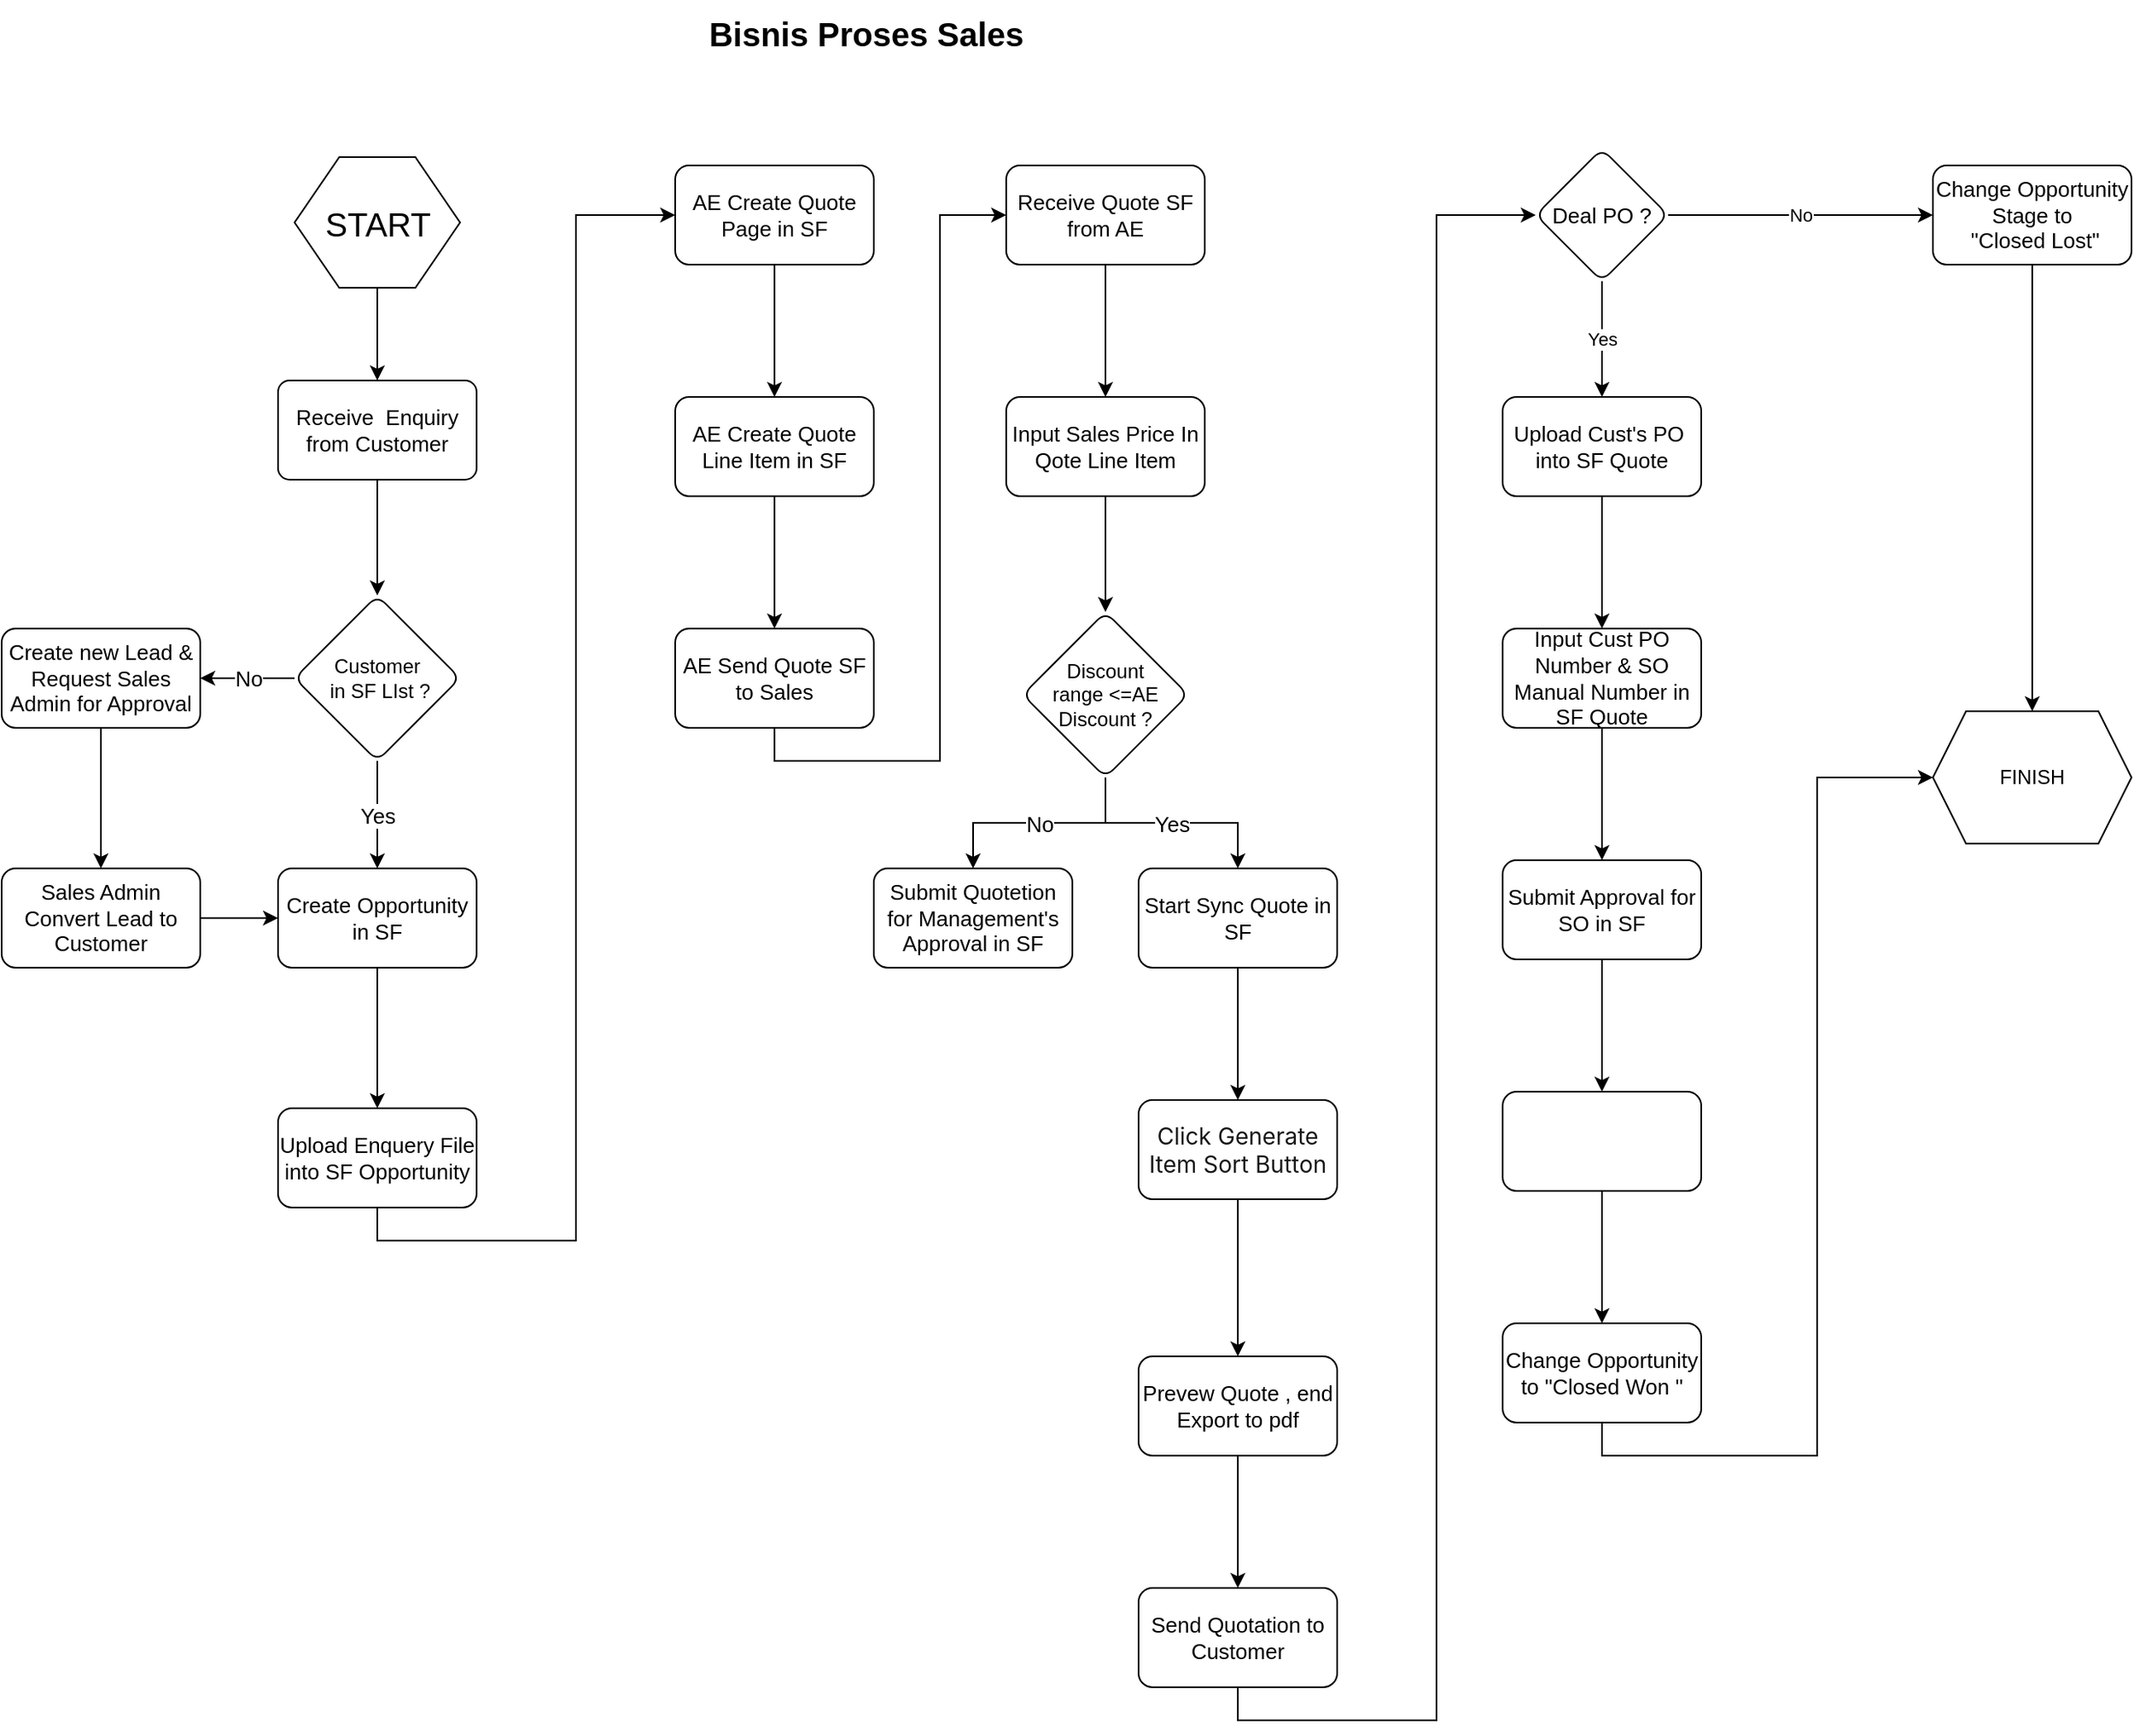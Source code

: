 <mxfile version="20.5.1" type="github">
  <diagram id="C5RBs43oDa-KdzZeNtuy" name="Page-1">
    <mxGraphModel dx="868" dy="442" grid="1" gridSize="5" guides="1" tooltips="1" connect="1" arrows="1" fold="1" page="1" pageScale="1" pageWidth="1169" pageHeight="827" math="0" shadow="0">
      <root>
        <mxCell id="WIyWlLk6GJQsqaUBKTNV-0" />
        <mxCell id="WIyWlLk6GJQsqaUBKTNV-1" parent="WIyWlLk6GJQsqaUBKTNV-0" />
        <mxCell id="8EcOTREGMyz1jMZO3tZU-0" value="Bisnis Proses Sales" style="text;html=1;align=center;verticalAlign=middle;resizable=0;points=[];autosize=1;strokeColor=none;fillColor=none;fontStyle=1;fontSize=20;" parent="WIyWlLk6GJQsqaUBKTNV-1" vertex="1">
          <mxGeometry x="430" y="30" width="210" height="40" as="geometry" />
        </mxCell>
        <mxCell id="8EcOTREGMyz1jMZO3tZU-26" style="edgeStyle=orthogonalEdgeStyle;rounded=0;orthogonalLoop=1;jettySize=auto;html=1;exitX=0.5;exitY=1;exitDx=0;exitDy=0;entryX=0.5;entryY=0;entryDx=0;entryDy=0;fontSize=13;" parent="WIyWlLk6GJQsqaUBKTNV-1" source="8EcOTREGMyz1jMZO3tZU-5" target="8EcOTREGMyz1jMZO3tZU-7" edge="1">
          <mxGeometry relative="1" as="geometry" />
        </mxCell>
        <mxCell id="8EcOTREGMyz1jMZO3tZU-5" value="START" style="verticalLabelPosition=middle;verticalAlign=middle;html=1;shape=hexagon;perimeter=hexagonPerimeter2;arcSize=6;size=0.27;fontSize=20;labelPosition=center;align=center;" parent="WIyWlLk6GJQsqaUBKTNV-1" vertex="1">
          <mxGeometry x="190" y="125" width="100" height="79" as="geometry" />
        </mxCell>
        <mxCell id="8EcOTREGMyz1jMZO3tZU-10" value="" style="edgeStyle=orthogonalEdgeStyle;rounded=0;orthogonalLoop=1;jettySize=auto;html=1;fontSize=13;" parent="WIyWlLk6GJQsqaUBKTNV-1" source="8EcOTREGMyz1jMZO3tZU-7" target="8EcOTREGMyz1jMZO3tZU-9" edge="1">
          <mxGeometry relative="1" as="geometry" />
        </mxCell>
        <mxCell id="8EcOTREGMyz1jMZO3tZU-7" value="Receive&amp;nbsp; Enquiry from Customer" style="rounded=1;whiteSpace=wrap;html=1;absoluteArcSize=1;arcSize=14;strokeWidth=1;fontSize=13;" parent="WIyWlLk6GJQsqaUBKTNV-1" vertex="1">
          <mxGeometry x="180" y="260" width="120" height="60" as="geometry" />
        </mxCell>
        <mxCell id="8EcOTREGMyz1jMZO3tZU-16" value="Yes" style="edgeStyle=orthogonalEdgeStyle;rounded=0;orthogonalLoop=1;jettySize=auto;html=1;fontSize=13;" parent="WIyWlLk6GJQsqaUBKTNV-1" source="8EcOTREGMyz1jMZO3tZU-9" target="8EcOTREGMyz1jMZO3tZU-15" edge="1">
          <mxGeometry relative="1" as="geometry" />
        </mxCell>
        <mxCell id="8EcOTREGMyz1jMZO3tZU-20" value="No" style="edgeStyle=orthogonalEdgeStyle;rounded=0;orthogonalLoop=1;jettySize=auto;html=1;fontSize=13;" parent="WIyWlLk6GJQsqaUBKTNV-1" source="8EcOTREGMyz1jMZO3tZU-9" target="8EcOTREGMyz1jMZO3tZU-19" edge="1">
          <mxGeometry relative="1" as="geometry" />
        </mxCell>
        <mxCell id="8EcOTREGMyz1jMZO3tZU-9" value="Customer&lt;br&gt;&amp;nbsp;in SF LIst ?" style="rhombus;whiteSpace=wrap;html=1;fontSize=12;rounded=1;arcSize=14;strokeWidth=1;" parent="WIyWlLk6GJQsqaUBKTNV-1" vertex="1">
          <mxGeometry x="190" y="390" width="100" height="100" as="geometry" />
        </mxCell>
        <mxCell id="8EcOTREGMyz1jMZO3tZU-18" value="" style="edgeStyle=orthogonalEdgeStyle;rounded=0;orthogonalLoop=1;jettySize=auto;html=1;fontSize=13;" parent="WIyWlLk6GJQsqaUBKTNV-1" source="8EcOTREGMyz1jMZO3tZU-15" target="8EcOTREGMyz1jMZO3tZU-17" edge="1">
          <mxGeometry relative="1" as="geometry" />
        </mxCell>
        <mxCell id="8EcOTREGMyz1jMZO3tZU-15" value="Create Opportunity in SF" style="rounded=1;whiteSpace=wrap;html=1;fontSize=13;arcSize=14;strokeWidth=1;" parent="WIyWlLk6GJQsqaUBKTNV-1" vertex="1">
          <mxGeometry x="180" y="555" width="120" height="60" as="geometry" />
        </mxCell>
        <mxCell id="8EcOTREGMyz1jMZO3tZU-27" style="edgeStyle=orthogonalEdgeStyle;rounded=0;orthogonalLoop=1;jettySize=auto;html=1;exitX=0.5;exitY=1;exitDx=0;exitDy=0;entryX=0;entryY=0.5;entryDx=0;entryDy=0;fontSize=13;" parent="WIyWlLk6GJQsqaUBKTNV-1" source="8EcOTREGMyz1jMZO3tZU-17" target="8EcOTREGMyz1jMZO3tZU-24" edge="1">
          <mxGeometry relative="1" as="geometry" />
        </mxCell>
        <mxCell id="8EcOTREGMyz1jMZO3tZU-17" value="Upload Enquery File into SF Opportunity" style="rounded=1;whiteSpace=wrap;html=1;fontSize=13;arcSize=14;strokeWidth=1;" parent="WIyWlLk6GJQsqaUBKTNV-1" vertex="1">
          <mxGeometry x="180" y="700" width="120" height="60" as="geometry" />
        </mxCell>
        <mxCell id="8EcOTREGMyz1jMZO3tZU-22" value="" style="edgeStyle=orthogonalEdgeStyle;rounded=0;orthogonalLoop=1;jettySize=auto;html=1;fontSize=13;" parent="WIyWlLk6GJQsqaUBKTNV-1" source="8EcOTREGMyz1jMZO3tZU-19" target="8EcOTREGMyz1jMZO3tZU-21" edge="1">
          <mxGeometry relative="1" as="geometry" />
        </mxCell>
        <mxCell id="8EcOTREGMyz1jMZO3tZU-19" value="Create new Lead &amp;amp; Request Sales Admin for Approval" style="whiteSpace=wrap;html=1;fontSize=13;rounded=1;arcSize=14;strokeWidth=1;" parent="WIyWlLk6GJQsqaUBKTNV-1" vertex="1">
          <mxGeometry x="13" y="410" width="120" height="60" as="geometry" />
        </mxCell>
        <mxCell id="8EcOTREGMyz1jMZO3tZU-23" style="edgeStyle=orthogonalEdgeStyle;rounded=0;orthogonalLoop=1;jettySize=auto;html=1;entryX=0;entryY=0.5;entryDx=0;entryDy=0;fontSize=13;" parent="WIyWlLk6GJQsqaUBKTNV-1" source="8EcOTREGMyz1jMZO3tZU-21" target="8EcOTREGMyz1jMZO3tZU-15" edge="1">
          <mxGeometry relative="1" as="geometry" />
        </mxCell>
        <mxCell id="8EcOTREGMyz1jMZO3tZU-21" value="Sales Admin Convert Lead to Customer" style="rounded=1;whiteSpace=wrap;html=1;fontSize=13;arcSize=14;strokeWidth=1;" parent="WIyWlLk6GJQsqaUBKTNV-1" vertex="1">
          <mxGeometry x="13" y="555" width="120" height="60" as="geometry" />
        </mxCell>
        <mxCell id="8EcOTREGMyz1jMZO3tZU-29" value="" style="edgeStyle=orthogonalEdgeStyle;rounded=0;orthogonalLoop=1;jettySize=auto;html=1;fontSize=13;" parent="WIyWlLk6GJQsqaUBKTNV-1" source="8EcOTREGMyz1jMZO3tZU-24" target="8EcOTREGMyz1jMZO3tZU-28" edge="1">
          <mxGeometry relative="1" as="geometry" />
        </mxCell>
        <mxCell id="8EcOTREGMyz1jMZO3tZU-24" value="AE Create Quote Page in SF" style="rounded=1;whiteSpace=wrap;html=1;fontSize=13;arcSize=14;strokeWidth=1;" parent="WIyWlLk6GJQsqaUBKTNV-1" vertex="1">
          <mxGeometry x="420" y="130" width="120" height="60" as="geometry" />
        </mxCell>
        <mxCell id="8EcOTREGMyz1jMZO3tZU-31" value="" style="edgeStyle=orthogonalEdgeStyle;rounded=0;orthogonalLoop=1;jettySize=auto;html=1;fontSize=13;" parent="WIyWlLk6GJQsqaUBKTNV-1" source="8EcOTREGMyz1jMZO3tZU-28" target="8EcOTREGMyz1jMZO3tZU-30" edge="1">
          <mxGeometry relative="1" as="geometry" />
        </mxCell>
        <mxCell id="8EcOTREGMyz1jMZO3tZU-28" value="AE Create Quote Line Item in SF" style="rounded=1;whiteSpace=wrap;html=1;fontSize=13;arcSize=14;strokeWidth=1;" parent="WIyWlLk6GJQsqaUBKTNV-1" vertex="1">
          <mxGeometry x="420" y="270" width="120" height="60" as="geometry" />
        </mxCell>
        <mxCell id="8EcOTREGMyz1jMZO3tZU-36" style="edgeStyle=orthogonalEdgeStyle;rounded=0;orthogonalLoop=1;jettySize=auto;html=1;exitX=0.5;exitY=1;exitDx=0;exitDy=0;entryX=0;entryY=0.5;entryDx=0;entryDy=0;fontSize=13;" parent="WIyWlLk6GJQsqaUBKTNV-1" source="8EcOTREGMyz1jMZO3tZU-30" target="8EcOTREGMyz1jMZO3tZU-34" edge="1">
          <mxGeometry relative="1" as="geometry" />
        </mxCell>
        <mxCell id="8EcOTREGMyz1jMZO3tZU-30" value="AE Send Quote SF to Sales" style="rounded=1;whiteSpace=wrap;html=1;fontSize=13;arcSize=14;strokeWidth=1;" parent="WIyWlLk6GJQsqaUBKTNV-1" vertex="1">
          <mxGeometry x="420" y="410" width="120" height="60" as="geometry" />
        </mxCell>
        <mxCell id="8EcOTREGMyz1jMZO3tZU-38" value="" style="edgeStyle=orthogonalEdgeStyle;rounded=0;orthogonalLoop=1;jettySize=auto;html=1;fontSize=13;" parent="WIyWlLk6GJQsqaUBKTNV-1" source="8EcOTREGMyz1jMZO3tZU-34" target="8EcOTREGMyz1jMZO3tZU-37" edge="1">
          <mxGeometry relative="1" as="geometry" />
        </mxCell>
        <mxCell id="8EcOTREGMyz1jMZO3tZU-34" value="Receive Quote SF from AE" style="whiteSpace=wrap;html=1;fontSize=13;rounded=1;arcSize=14;strokeWidth=1;" parent="WIyWlLk6GJQsqaUBKTNV-1" vertex="1">
          <mxGeometry x="620" y="130" width="120" height="60" as="geometry" />
        </mxCell>
        <mxCell id="8EcOTREGMyz1jMZO3tZU-40" value="" style="edgeStyle=orthogonalEdgeStyle;rounded=0;orthogonalLoop=1;jettySize=auto;html=1;fontSize=13;" parent="WIyWlLk6GJQsqaUBKTNV-1" source="8EcOTREGMyz1jMZO3tZU-37" target="8EcOTREGMyz1jMZO3tZU-39" edge="1">
          <mxGeometry relative="1" as="geometry" />
        </mxCell>
        <mxCell id="8EcOTREGMyz1jMZO3tZU-37" value="Input Sales Price In Qote Line Item" style="whiteSpace=wrap;html=1;fontSize=13;rounded=1;arcSize=14;strokeWidth=1;" parent="WIyWlLk6GJQsqaUBKTNV-1" vertex="1">
          <mxGeometry x="620" y="270" width="120" height="60" as="geometry" />
        </mxCell>
        <mxCell id="8EcOTREGMyz1jMZO3tZU-47" value="No" style="edgeStyle=elbowEdgeStyle;rounded=0;orthogonalLoop=1;jettySize=auto;elbow=vertical;html=1;fontSize=13;" parent="WIyWlLk6GJQsqaUBKTNV-1" source="8EcOTREGMyz1jMZO3tZU-39" target="8EcOTREGMyz1jMZO3tZU-46" edge="1">
          <mxGeometry relative="1" as="geometry" />
        </mxCell>
        <mxCell id="8EcOTREGMyz1jMZO3tZU-49" value="Yes" style="edgeStyle=elbowEdgeStyle;rounded=0;orthogonalLoop=1;jettySize=auto;elbow=vertical;html=1;fontSize=13;" parent="WIyWlLk6GJQsqaUBKTNV-1" source="8EcOTREGMyz1jMZO3tZU-39" target="8EcOTREGMyz1jMZO3tZU-48" edge="1">
          <mxGeometry relative="1" as="geometry" />
        </mxCell>
        <mxCell id="8EcOTREGMyz1jMZO3tZU-39" value="Discount&lt;br&gt;range &amp;lt;=AE Discount ?" style="rhombus;whiteSpace=wrap;html=1;fontSize=12;rounded=1;arcSize=14;strokeWidth=1;" parent="WIyWlLk6GJQsqaUBKTNV-1" vertex="1">
          <mxGeometry x="630" y="400" width="100" height="100" as="geometry" />
        </mxCell>
        <mxCell id="8EcOTREGMyz1jMZO3tZU-46" value="Submit Quotetion for Management&#39;s Approval in SF" style="whiteSpace=wrap;html=1;fontSize=13;rounded=1;arcSize=14;strokeWidth=1;" parent="WIyWlLk6GJQsqaUBKTNV-1" vertex="1">
          <mxGeometry x="540" y="555" width="120" height="60" as="geometry" />
        </mxCell>
        <mxCell id="CEy67A7VbpGF-3hFrqcU-1" value="" style="edgeStyle=orthogonalEdgeStyle;rounded=0;orthogonalLoop=1;jettySize=auto;html=1;" parent="WIyWlLk6GJQsqaUBKTNV-1" source="8EcOTREGMyz1jMZO3tZU-48" target="CEy67A7VbpGF-3hFrqcU-0" edge="1">
          <mxGeometry relative="1" as="geometry" />
        </mxCell>
        <mxCell id="8EcOTREGMyz1jMZO3tZU-48" value="Start Sync Quote in SF" style="whiteSpace=wrap;html=1;fontSize=13;rounded=1;arcSize=14;strokeWidth=1;" parent="WIyWlLk6GJQsqaUBKTNV-1" vertex="1">
          <mxGeometry x="700" y="555" width="120" height="60" as="geometry" />
        </mxCell>
        <mxCell id="0KOkeijIJ7gyHbX02i4s-1" value="" style="edgeStyle=orthogonalEdgeStyle;rounded=0;orthogonalLoop=1;jettySize=auto;html=1;" edge="1" parent="WIyWlLk6GJQsqaUBKTNV-1" source="CEy67A7VbpGF-3hFrqcU-0" target="0KOkeijIJ7gyHbX02i4s-0">
          <mxGeometry relative="1" as="geometry" />
        </mxCell>
        <mxCell id="CEy67A7VbpGF-3hFrqcU-0" value="&lt;span style=&quot;color: rgb(24, 24, 24); font-family: -apple-system, BlinkMacSystemFont, &amp;quot;Segoe UI&amp;quot;, Roboto, Helvetica, Arial, sans-serif, &amp;quot;Apple Color Emoji&amp;quot;, &amp;quot;Segoe UI Emoji&amp;quot;, &amp;quot;Segoe UI Symbol&amp;quot;; font-size: 14px; text-align: start; background-color: rgb(255, 255, 255);&quot;&gt;Click Generate Item Sort Button&lt;/span&gt;" style="whiteSpace=wrap;html=1;fontSize=13;rounded=1;arcSize=14;strokeWidth=1;" parent="WIyWlLk6GJQsqaUBKTNV-1" vertex="1">
          <mxGeometry x="700" y="695" width="120" height="60" as="geometry" />
        </mxCell>
        <mxCell id="CEy67A7VbpGF-3hFrqcU-10" value="Yes" style="edgeStyle=orthogonalEdgeStyle;rounded=0;orthogonalLoop=1;jettySize=auto;html=1;elbow=vertical;" parent="WIyWlLk6GJQsqaUBKTNV-1" source="CEy67A7VbpGF-3hFrqcU-6" target="CEy67A7VbpGF-3hFrqcU-9" edge="1">
          <mxGeometry relative="1" as="geometry" />
        </mxCell>
        <mxCell id="CEy67A7VbpGF-3hFrqcU-20" value="No" style="edgeStyle=orthogonalEdgeStyle;rounded=0;orthogonalLoop=1;jettySize=auto;html=1;elbow=vertical;" parent="WIyWlLk6GJQsqaUBKTNV-1" source="CEy67A7VbpGF-3hFrqcU-6" target="CEy67A7VbpGF-3hFrqcU-19" edge="1">
          <mxGeometry relative="1" as="geometry" />
        </mxCell>
        <mxCell id="CEy67A7VbpGF-3hFrqcU-6" value="Deal PO ?" style="rhombus;whiteSpace=wrap;html=1;fontSize=13;rounded=1;arcSize=14;strokeWidth=1;" parent="WIyWlLk6GJQsqaUBKTNV-1" vertex="1">
          <mxGeometry x="940" y="120" width="80" height="80" as="geometry" />
        </mxCell>
        <mxCell id="CEy67A7VbpGF-3hFrqcU-12" value="" style="edgeStyle=orthogonalEdgeStyle;rounded=0;orthogonalLoop=1;jettySize=auto;html=1;elbow=vertical;" parent="WIyWlLk6GJQsqaUBKTNV-1" source="CEy67A7VbpGF-3hFrqcU-9" target="CEy67A7VbpGF-3hFrqcU-11" edge="1">
          <mxGeometry relative="1" as="geometry" />
        </mxCell>
        <mxCell id="CEy67A7VbpGF-3hFrqcU-9" value="Upload Cust&#39;s PO&amp;nbsp;&lt;br&gt;into SF Quote" style="whiteSpace=wrap;html=1;fontSize=13;rounded=1;arcSize=14;strokeWidth=1;" parent="WIyWlLk6GJQsqaUBKTNV-1" vertex="1">
          <mxGeometry x="920" y="270" width="120" height="60" as="geometry" />
        </mxCell>
        <mxCell id="CEy67A7VbpGF-3hFrqcU-14" value="" style="edgeStyle=orthogonalEdgeStyle;rounded=0;orthogonalLoop=1;jettySize=auto;html=1;elbow=vertical;" parent="WIyWlLk6GJQsqaUBKTNV-1" source="CEy67A7VbpGF-3hFrqcU-11" target="CEy67A7VbpGF-3hFrqcU-13" edge="1">
          <mxGeometry relative="1" as="geometry" />
        </mxCell>
        <mxCell id="CEy67A7VbpGF-3hFrqcU-11" value="Input Cust PO Number &amp;amp; SO Manual Number in SF Quote" style="whiteSpace=wrap;html=1;fontSize=13;rounded=1;arcSize=14;strokeWidth=1;" parent="WIyWlLk6GJQsqaUBKTNV-1" vertex="1">
          <mxGeometry x="920" y="410" width="120" height="60" as="geometry" />
        </mxCell>
        <mxCell id="CEy67A7VbpGF-3hFrqcU-16" value="" style="edgeStyle=orthogonalEdgeStyle;rounded=0;orthogonalLoop=1;jettySize=auto;html=1;elbow=vertical;" parent="WIyWlLk6GJQsqaUBKTNV-1" source="CEy67A7VbpGF-3hFrqcU-13" target="CEy67A7VbpGF-3hFrqcU-15" edge="1">
          <mxGeometry relative="1" as="geometry" />
        </mxCell>
        <mxCell id="CEy67A7VbpGF-3hFrqcU-13" value="Submit Approval for SO in SF" style="whiteSpace=wrap;html=1;fontSize=13;rounded=1;arcSize=14;strokeWidth=1;" parent="WIyWlLk6GJQsqaUBKTNV-1" vertex="1">
          <mxGeometry x="920" y="550" width="120" height="60" as="geometry" />
        </mxCell>
        <mxCell id="CEy67A7VbpGF-3hFrqcU-18" value="" style="edgeStyle=orthogonalEdgeStyle;rounded=0;orthogonalLoop=1;jettySize=auto;html=1;elbow=vertical;" parent="WIyWlLk6GJQsqaUBKTNV-1" source="CEy67A7VbpGF-3hFrqcU-15" target="CEy67A7VbpGF-3hFrqcU-17" edge="1">
          <mxGeometry relative="1" as="geometry" />
        </mxCell>
        <mxCell id="CEy67A7VbpGF-3hFrqcU-15" value="" style="whiteSpace=wrap;html=1;fontSize=13;rounded=1;arcSize=14;strokeWidth=1;" parent="WIyWlLk6GJQsqaUBKTNV-1" vertex="1">
          <mxGeometry x="920" y="690" width="120" height="60" as="geometry" />
        </mxCell>
        <mxCell id="CEy67A7VbpGF-3hFrqcU-24" style="edgeStyle=orthogonalEdgeStyle;rounded=0;orthogonalLoop=1;jettySize=auto;html=1;exitX=0.5;exitY=1;exitDx=0;exitDy=0;entryX=0;entryY=0.5;entryDx=0;entryDy=0;" parent="WIyWlLk6GJQsqaUBKTNV-1" source="CEy67A7VbpGF-3hFrqcU-17" target="CEy67A7VbpGF-3hFrqcU-21" edge="1">
          <mxGeometry relative="1" as="geometry" />
        </mxCell>
        <mxCell id="CEy67A7VbpGF-3hFrqcU-17" value="Change Opportunity to &quot;Closed Won &quot;" style="whiteSpace=wrap;html=1;fontSize=13;rounded=1;arcSize=14;strokeWidth=1;" parent="WIyWlLk6GJQsqaUBKTNV-1" vertex="1">
          <mxGeometry x="920" y="830" width="120" height="60" as="geometry" />
        </mxCell>
        <mxCell id="CEy67A7VbpGF-3hFrqcU-25" style="edgeStyle=orthogonalEdgeStyle;rounded=0;orthogonalLoop=1;jettySize=auto;html=1;exitX=0.5;exitY=1;exitDx=0;exitDy=0;entryX=0.5;entryY=0;entryDx=0;entryDy=0;" parent="WIyWlLk6GJQsqaUBKTNV-1" source="CEy67A7VbpGF-3hFrqcU-19" target="CEy67A7VbpGF-3hFrqcU-21" edge="1">
          <mxGeometry relative="1" as="geometry" />
        </mxCell>
        <mxCell id="CEy67A7VbpGF-3hFrqcU-19" value="Change Opportunity Stage to&lt;br&gt;&amp;nbsp;&quot;Closed Lost&quot;" style="whiteSpace=wrap;html=1;fontSize=13;rounded=1;arcSize=14;strokeWidth=1;" parent="WIyWlLk6GJQsqaUBKTNV-1" vertex="1">
          <mxGeometry x="1180" y="130" width="120" height="60" as="geometry" />
        </mxCell>
        <mxCell id="CEy67A7VbpGF-3hFrqcU-21" value="FINISH" style="shape=hexagon;perimeter=hexagonPerimeter2;whiteSpace=wrap;html=1;fixedSize=1;" parent="WIyWlLk6GJQsqaUBKTNV-1" vertex="1">
          <mxGeometry x="1180" y="460" width="120" height="80" as="geometry" />
        </mxCell>
        <mxCell id="0KOkeijIJ7gyHbX02i4s-3" value="" style="edgeStyle=orthogonalEdgeStyle;rounded=0;orthogonalLoop=1;jettySize=auto;html=1;fontSize=13;" edge="1" parent="WIyWlLk6GJQsqaUBKTNV-1" source="0KOkeijIJ7gyHbX02i4s-0" target="0KOkeijIJ7gyHbX02i4s-2">
          <mxGeometry relative="1" as="geometry" />
        </mxCell>
        <mxCell id="0KOkeijIJ7gyHbX02i4s-0" value="Prevew Quote , end Export to pdf" style="whiteSpace=wrap;html=1;fontSize=13;rounded=1;arcSize=14;strokeWidth=1;align=center;" vertex="1" parent="WIyWlLk6GJQsqaUBKTNV-1">
          <mxGeometry x="700" y="850" width="120" height="60" as="geometry" />
        </mxCell>
        <mxCell id="0KOkeijIJ7gyHbX02i4s-4" style="edgeStyle=orthogonalEdgeStyle;rounded=0;orthogonalLoop=1;jettySize=auto;html=1;exitX=0.5;exitY=1;exitDx=0;exitDy=0;entryX=0;entryY=0.5;entryDx=0;entryDy=0;fontSize=13;" edge="1" parent="WIyWlLk6GJQsqaUBKTNV-1" source="0KOkeijIJ7gyHbX02i4s-2" target="CEy67A7VbpGF-3hFrqcU-6">
          <mxGeometry relative="1" as="geometry" />
        </mxCell>
        <mxCell id="0KOkeijIJ7gyHbX02i4s-2" value="Send Quotation to Customer" style="rounded=1;whiteSpace=wrap;html=1;fontSize=13;arcSize=14;strokeWidth=1;" vertex="1" parent="WIyWlLk6GJQsqaUBKTNV-1">
          <mxGeometry x="700" y="990" width="120" height="60" as="geometry" />
        </mxCell>
      </root>
    </mxGraphModel>
  </diagram>
</mxfile>
